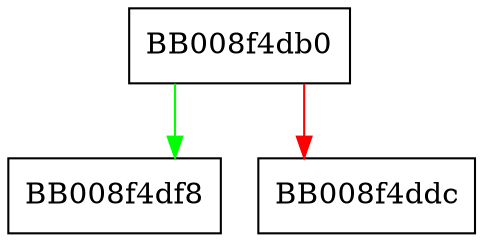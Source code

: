 digraph _dl_signal_error {
  node [shape="box"];
  graph [splines=ortho];
  BB008f4db0 -> BB008f4df8 [color="green"];
  BB008f4db0 -> BB008f4ddc [color="red"];
}